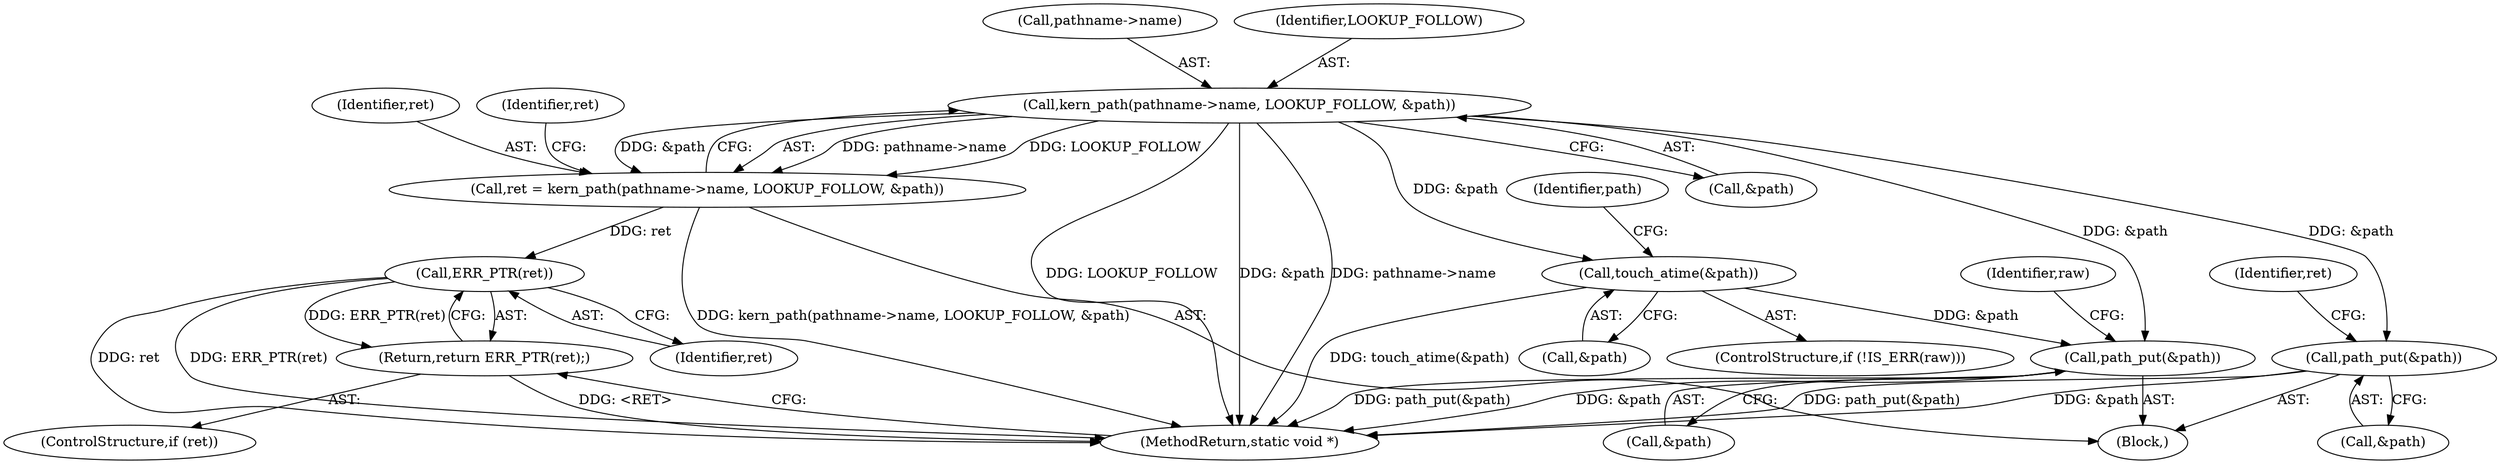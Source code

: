 digraph "0_linux_92117d8443bc5afacc8d5ba82e541946310f106e_0@pointer" {
"1000110" [label="(Call,kern_path(pathname->name, LOOKUP_FOLLOW, &path))"];
"1000108" [label="(Call,ret = kern_path(pathname->name, LOOKUP_FOLLOW, &path))"];
"1000120" [label="(Call,ERR_PTR(ret))"];
"1000119" [label="(Return,return ERR_PTR(ret);)"];
"1000156" [label="(Call,touch_atime(&path))"];
"1000159" [label="(Call,path_put(&path))"];
"1000165" [label="(Call,path_put(&path))"];
"1000163" [label="(Identifier,raw)"];
"1000115" [label="(Call,&path)"];
"1000108" [label="(Call,ret = kern_path(pathname->name, LOOKUP_FOLLOW, &path))"];
"1000156" [label="(Call,touch_atime(&path))"];
"1000118" [label="(Identifier,ret)"];
"1000171" [label="(MethodReturn,static void *)"];
"1000110" [label="(Call,kern_path(pathname->name, LOOKUP_FOLLOW, &path))"];
"1000111" [label="(Call,pathname->name)"];
"1000165" [label="(Call,path_put(&path))"];
"1000121" [label="(Identifier,ret)"];
"1000152" [label="(ControlStructure,if (!IS_ERR(raw)))"];
"1000120" [label="(Call,ERR_PTR(ret))"];
"1000114" [label="(Identifier,LOOKUP_FOLLOW)"];
"1000159" [label="(Call,path_put(&path))"];
"1000103" [label="(Block,)"];
"1000161" [label="(Identifier,path)"];
"1000170" [label="(Identifier,ret)"];
"1000166" [label="(Call,&path)"];
"1000117" [label="(ControlStructure,if (ret))"];
"1000157" [label="(Call,&path)"];
"1000119" [label="(Return,return ERR_PTR(ret);)"];
"1000109" [label="(Identifier,ret)"];
"1000160" [label="(Call,&path)"];
"1000110" -> "1000108"  [label="AST: "];
"1000110" -> "1000115"  [label="CFG: "];
"1000111" -> "1000110"  [label="AST: "];
"1000114" -> "1000110"  [label="AST: "];
"1000115" -> "1000110"  [label="AST: "];
"1000108" -> "1000110"  [label="CFG: "];
"1000110" -> "1000171"  [label="DDG: LOOKUP_FOLLOW"];
"1000110" -> "1000171"  [label="DDG: &path"];
"1000110" -> "1000171"  [label="DDG: pathname->name"];
"1000110" -> "1000108"  [label="DDG: pathname->name"];
"1000110" -> "1000108"  [label="DDG: LOOKUP_FOLLOW"];
"1000110" -> "1000108"  [label="DDG: &path"];
"1000110" -> "1000156"  [label="DDG: &path"];
"1000110" -> "1000159"  [label="DDG: &path"];
"1000110" -> "1000165"  [label="DDG: &path"];
"1000108" -> "1000103"  [label="AST: "];
"1000109" -> "1000108"  [label="AST: "];
"1000118" -> "1000108"  [label="CFG: "];
"1000108" -> "1000171"  [label="DDG: kern_path(pathname->name, LOOKUP_FOLLOW, &path)"];
"1000108" -> "1000120"  [label="DDG: ret"];
"1000120" -> "1000119"  [label="AST: "];
"1000120" -> "1000121"  [label="CFG: "];
"1000121" -> "1000120"  [label="AST: "];
"1000119" -> "1000120"  [label="CFG: "];
"1000120" -> "1000171"  [label="DDG: ret"];
"1000120" -> "1000171"  [label="DDG: ERR_PTR(ret)"];
"1000120" -> "1000119"  [label="DDG: ERR_PTR(ret)"];
"1000119" -> "1000117"  [label="AST: "];
"1000171" -> "1000119"  [label="CFG: "];
"1000119" -> "1000171"  [label="DDG: <RET>"];
"1000156" -> "1000152"  [label="AST: "];
"1000156" -> "1000157"  [label="CFG: "];
"1000157" -> "1000156"  [label="AST: "];
"1000161" -> "1000156"  [label="CFG: "];
"1000156" -> "1000171"  [label="DDG: touch_atime(&path)"];
"1000156" -> "1000159"  [label="DDG: &path"];
"1000159" -> "1000103"  [label="AST: "];
"1000159" -> "1000160"  [label="CFG: "];
"1000160" -> "1000159"  [label="AST: "];
"1000163" -> "1000159"  [label="CFG: "];
"1000159" -> "1000171"  [label="DDG: path_put(&path)"];
"1000159" -> "1000171"  [label="DDG: &path"];
"1000165" -> "1000103"  [label="AST: "];
"1000165" -> "1000166"  [label="CFG: "];
"1000166" -> "1000165"  [label="AST: "];
"1000170" -> "1000165"  [label="CFG: "];
"1000165" -> "1000171"  [label="DDG: &path"];
"1000165" -> "1000171"  [label="DDG: path_put(&path)"];
}

